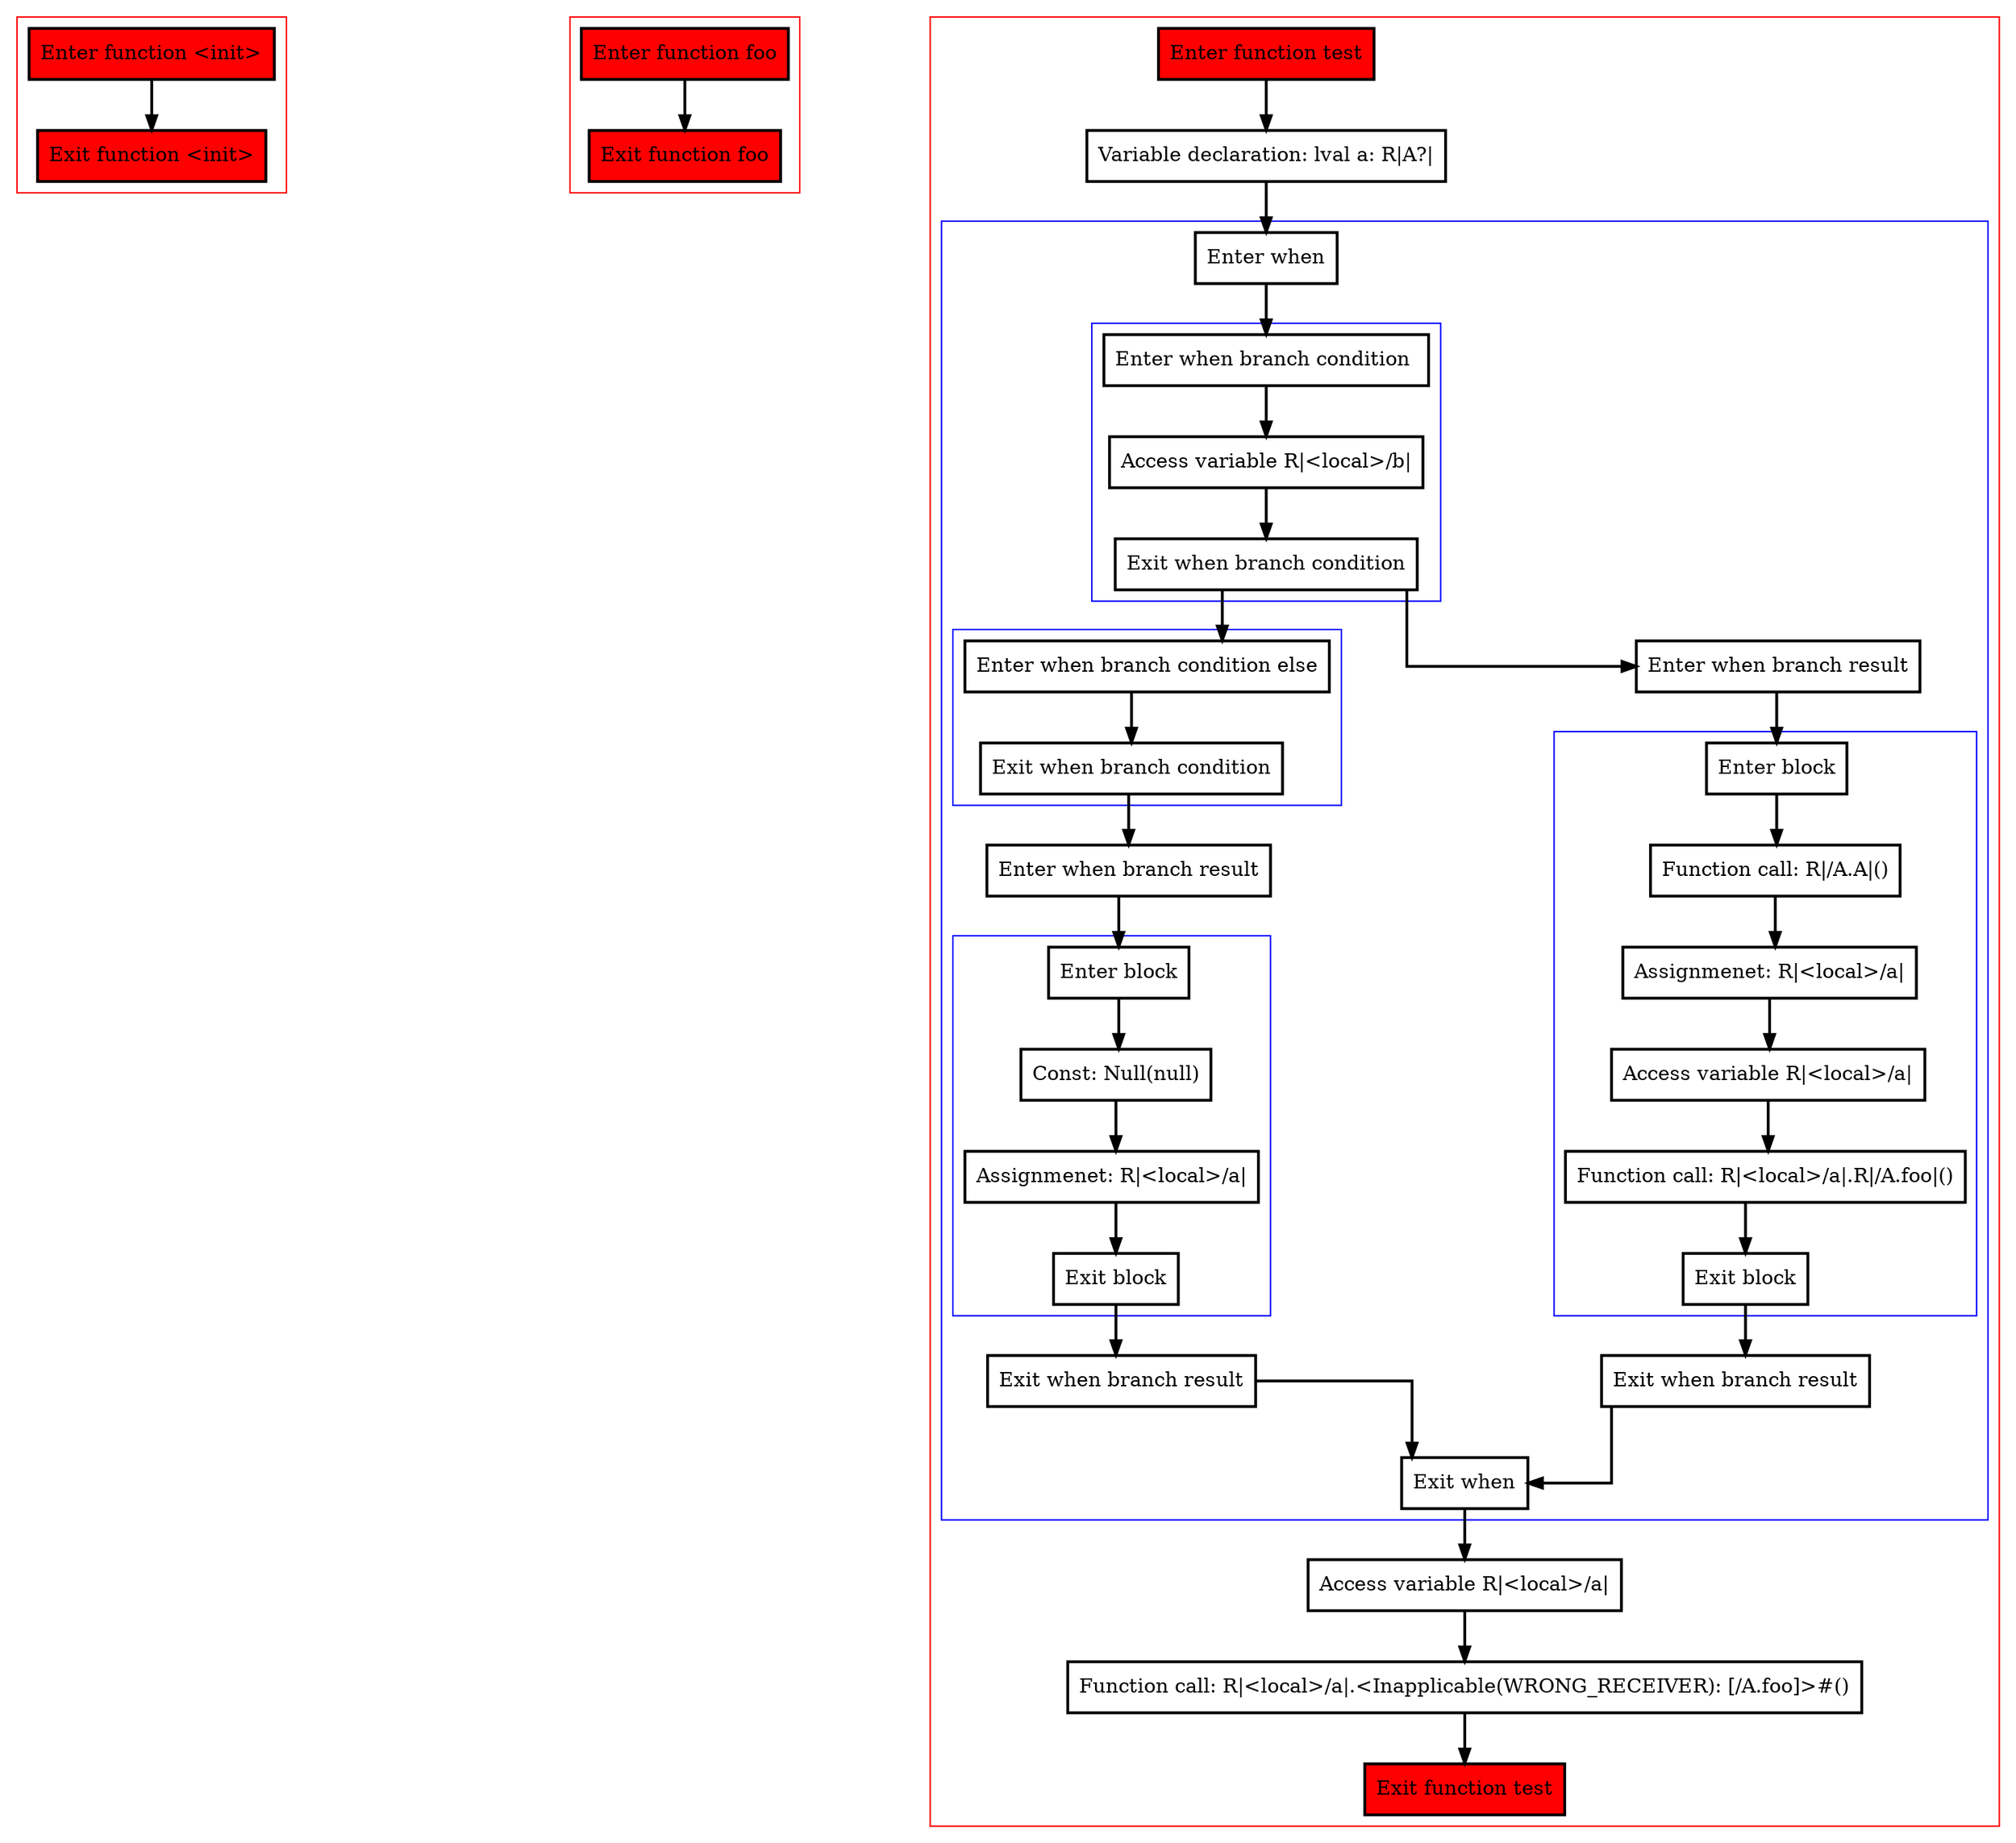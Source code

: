 digraph delayedAssignment_kt {
    graph [splines=ortho nodesep=3]
    node [shape=box penwidth=2]
    edge [penwidth=2]

    subgraph cluster_0 {
        color=red
        0 [label="Enter function <init>" style="filled" fillcolor=red];
        1 [label="Exit function <init>" style="filled" fillcolor=red];
    }

    0 -> {1};

    subgraph cluster_1 {
        color=red
        2 [label="Enter function foo" style="filled" fillcolor=red];
        3 [label="Exit function foo" style="filled" fillcolor=red];
    }

    2 -> {3};

    subgraph cluster_2 {
        color=red
        4 [label="Enter function test" style="filled" fillcolor=red];
        5 [label="Variable declaration: lval a: R|A?|"];
        subgraph cluster_3 {
            color=blue
            6 [label="Enter when"];
            subgraph cluster_4 {
                color=blue
                7 [label="Enter when branch condition "];
                8 [label="Access variable R|<local>/b|"];
                9 [label="Exit when branch condition"];
            }
            subgraph cluster_5 {
                color=blue
                10 [label="Enter when branch condition else"];
                11 [label="Exit when branch condition"];
            }
            12 [label="Enter when branch result"];
            subgraph cluster_6 {
                color=blue
                13 [label="Enter block"];
                14 [label="Const: Null(null)"];
                15 [label="Assignmenet: R|<local>/a|"];
                16 [label="Exit block"];
            }
            17 [label="Exit when branch result"];
            18 [label="Enter when branch result"];
            subgraph cluster_7 {
                color=blue
                19 [label="Enter block"];
                20 [label="Function call: R|/A.A|()"];
                21 [label="Assignmenet: R|<local>/a|"];
                22 [label="Access variable R|<local>/a|"];
                23 [label="Function call: R|<local>/a|.R|/A.foo|()"];
                24 [label="Exit block"];
            }
            25 [label="Exit when branch result"];
            26 [label="Exit when"];
        }
        27 [label="Access variable R|<local>/a|"];
        28 [label="Function call: R|<local>/a|.<Inapplicable(WRONG_RECEIVER): [/A.foo]>#()"];
        29 [label="Exit function test" style="filled" fillcolor=red];
    }

    4 -> {5};
    5 -> {6};
    6 -> {7};
    7 -> {8};
    8 -> {9};
    9 -> {18 10};
    10 -> {11};
    11 -> {12};
    12 -> {13};
    13 -> {14};
    14 -> {15};
    15 -> {16};
    16 -> {17};
    17 -> {26};
    18 -> {19};
    19 -> {20};
    20 -> {21};
    21 -> {22};
    22 -> {23};
    23 -> {24};
    24 -> {25};
    25 -> {26};
    26 -> {27};
    27 -> {28};
    28 -> {29};

}
